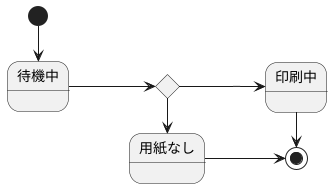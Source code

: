 @startuml
left to right direction
[*] -right-> 待機中
state c <<choice>>
state c <<choice>>
待機中 -down-> c
c --> 印刷中
c -right-> 用紙なし
印刷中 -right-> [*]
用紙なし --> [*]
@enduml